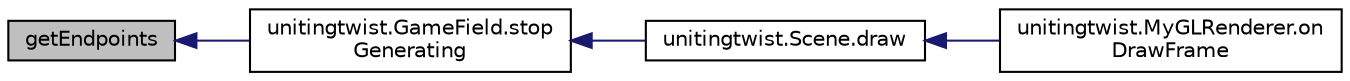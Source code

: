digraph "getEndpoints"
{
  edge [fontname="Helvetica",fontsize="10",labelfontname="Helvetica",labelfontsize="10"];
  node [fontname="Helvetica",fontsize="10",shape=record];
  rankdir="LR";
  Node24 [label="getEndpoints",height=0.2,width=0.4,color="black", fillcolor="grey75", style="filled", fontcolor="black"];
  Node24 -> Node25 [dir="back",color="midnightblue",fontsize="10",style="solid"];
  Node25 [label="unitingtwist.GameField.stop\lGenerating",height=0.2,width=0.4,color="black", fillcolor="white", style="filled",URL="$classunitingtwist_1_1_game_field.html#a28a9f1f8fa9987e78b712b22aa8792a3"];
  Node25 -> Node26 [dir="back",color="midnightblue",fontsize="10",style="solid"];
  Node26 [label="unitingtwist.Scene.draw",height=0.2,width=0.4,color="black", fillcolor="white", style="filled",URL="$classunitingtwist_1_1_scene.html#ace8a0d2a4e41b6d83897d48fd91a7ab3"];
  Node26 -> Node27 [dir="back",color="midnightblue",fontsize="10",style="solid"];
  Node27 [label="unitingtwist.MyGLRenderer.on\lDrawFrame",height=0.2,width=0.4,color="black", fillcolor="white", style="filled",URL="$classunitingtwist_1_1_my_g_l_renderer.html#aba4bf3428902adb204d17703e7afcbc9"];
}
